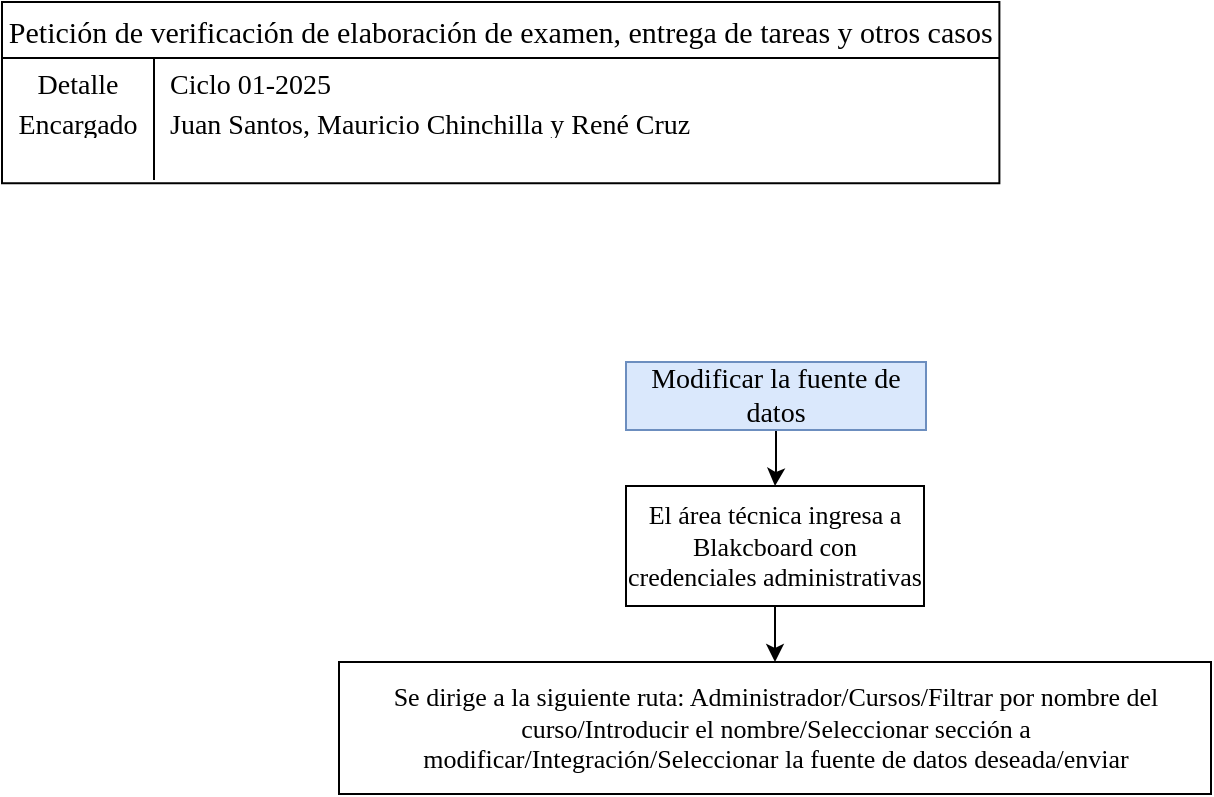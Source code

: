 <mxfile version="28.0.6">
  <diagram name="Página-1" id="Tf-O1PoKeYS_dAqZSy1U">
    <mxGraphModel dx="679" dy="400" grid="0" gridSize="10" guides="1" tooltips="1" connect="1" arrows="1" fold="1" page="1" pageScale="1" pageWidth="827" pageHeight="1169" math="0" shadow="0">
      <root>
        <mxCell id="0" />
        <mxCell id="1" parent="0" />
        <mxCell id="r7PbT8sW4Ydj8A8wUakc-1" value="Petición de verificación de elaboración de examen, entrega de tareas y otros casos" style="shape=table;startSize=28;container=1;collapsible=0;childLayout=tableLayout;fixedRows=1;rowLines=0;fontStyle=0;strokeColor=default;fontSize=15;fontFamily=Times New Roman;" vertex="1" parent="1">
          <mxGeometry x="27" y="36" width="498.697" height="90.612" as="geometry" />
        </mxCell>
        <mxCell id="r7PbT8sW4Ydj8A8wUakc-2" value="" style="shape=tableRow;horizontal=0;startSize=0;swimlaneHead=0;swimlaneBody=0;top=0;left=0;bottom=0;right=0;collapsible=0;dropTarget=0;fillColor=none;points=[[0,0.5],[1,0.5]];portConstraint=eastwest;strokeColor=inherit;fontSize=16;fontFamily=Times New Roman;" vertex="1" parent="r7PbT8sW4Ydj8A8wUakc-1">
          <mxGeometry y="28" width="498.697" height="20" as="geometry" />
        </mxCell>
        <mxCell id="r7PbT8sW4Ydj8A8wUakc-3" value="&lt;font style=&quot;font-size: 14px;&quot;&gt;Detalle&lt;/font&gt;&lt;div&gt;&lt;br&gt;&lt;/div&gt;" style="shape=partialRectangle;html=1;whiteSpace=wrap;connectable=0;fillColor=none;top=0;left=0;bottom=0;right=0;overflow=hidden;pointerEvents=1;strokeColor=inherit;fontSize=16;fontFamily=Times New Roman;" vertex="1" parent="r7PbT8sW4Ydj8A8wUakc-2">
          <mxGeometry width="76" height="20" as="geometry">
            <mxRectangle width="76" height="20" as="alternateBounds" />
          </mxGeometry>
        </mxCell>
        <mxCell id="r7PbT8sW4Ydj8A8wUakc-4" value="&lt;font style=&quot;font-size: 14px;&quot;&gt;Ciclo 01-2025&lt;/font&gt;" style="shape=partialRectangle;html=1;whiteSpace=wrap;connectable=0;fillColor=none;top=0;left=0;bottom=0;right=0;align=left;spacingLeft=6;overflow=hidden;strokeColor=inherit;fontSize=16;fontFamily=Times New Roman;" vertex="1" parent="r7PbT8sW4Ydj8A8wUakc-2">
          <mxGeometry x="76" width="423" height="20" as="geometry">
            <mxRectangle width="423" height="20" as="alternateBounds" />
          </mxGeometry>
        </mxCell>
        <mxCell id="r7PbT8sW4Ydj8A8wUakc-5" value="" style="shape=tableRow;horizontal=0;startSize=0;swimlaneHead=0;swimlaneBody=0;top=0;left=0;bottom=0;right=0;collapsible=0;dropTarget=0;fillColor=none;points=[[0,0.5],[1,0.5]];portConstraint=eastwest;strokeColor=inherit;fontSize=16;fontFamily=Times New Roman;" vertex="1" parent="r7PbT8sW4Ydj8A8wUakc-1">
          <mxGeometry y="48" width="498.697" height="21" as="geometry" />
        </mxCell>
        <mxCell id="r7PbT8sW4Ydj8A8wUakc-6" value="&lt;font style=&quot;font-size: 14px;&quot;&gt;Encargado&lt;/font&gt;" style="shape=partialRectangle;html=1;whiteSpace=wrap;connectable=0;fillColor=none;top=0;left=0;bottom=0;right=0;overflow=hidden;strokeColor=inherit;fontSize=16;fontFamily=Times New Roman;" vertex="1" parent="r7PbT8sW4Ydj8A8wUakc-5">
          <mxGeometry width="76" height="21" as="geometry">
            <mxRectangle width="76" height="21" as="alternateBounds" />
          </mxGeometry>
        </mxCell>
        <mxCell id="r7PbT8sW4Ydj8A8wUakc-7" value="&lt;span style=&quot;font-size: 14px;&quot;&gt;Juan Santos, Mauricio Chinchilla y René Cruz&lt;/span&gt;" style="shape=partialRectangle;html=1;whiteSpace=wrap;connectable=0;fillColor=none;top=0;left=0;bottom=0;right=0;align=left;spacingLeft=6;overflow=hidden;strokeColor=inherit;fontSize=16;fontFamily=Times New Roman;" vertex="1" parent="r7PbT8sW4Ydj8A8wUakc-5">
          <mxGeometry x="76" width="423" height="21" as="geometry">
            <mxRectangle width="423" height="21" as="alternateBounds" />
          </mxGeometry>
        </mxCell>
        <mxCell id="r7PbT8sW4Ydj8A8wUakc-8" value="" style="shape=tableRow;horizontal=0;startSize=0;swimlaneHead=0;swimlaneBody=0;top=0;left=0;bottom=0;right=0;collapsible=0;dropTarget=0;fillColor=none;points=[[0,0.5],[1,0.5]];portConstraint=eastwest;strokeColor=inherit;fontSize=16;fontFamily=Times New Roman;" vertex="1" parent="r7PbT8sW4Ydj8A8wUakc-1">
          <mxGeometry y="69" width="498.697" height="20" as="geometry" />
        </mxCell>
        <mxCell id="r7PbT8sW4Ydj8A8wUakc-9" value="" style="shape=partialRectangle;html=1;whiteSpace=wrap;connectable=0;fillColor=none;top=0;left=0;bottom=0;right=0;overflow=hidden;strokeColor=inherit;fontSize=16;fontFamily=Times New Roman;" vertex="1" parent="r7PbT8sW4Ydj8A8wUakc-8">
          <mxGeometry width="76" height="20" as="geometry">
            <mxRectangle width="76" height="20" as="alternateBounds" />
          </mxGeometry>
        </mxCell>
        <mxCell id="r7PbT8sW4Ydj8A8wUakc-10" value="" style="shape=partialRectangle;html=1;whiteSpace=wrap;connectable=0;fillColor=none;top=0;left=0;bottom=0;right=0;align=left;spacingLeft=6;overflow=hidden;strokeColor=inherit;fontSize=16;fontFamily=Times New Roman;" vertex="1" parent="r7PbT8sW4Ydj8A8wUakc-8">
          <mxGeometry x="76" width="423" height="20" as="geometry">
            <mxRectangle width="423" height="20" as="alternateBounds" />
          </mxGeometry>
        </mxCell>
        <mxCell id="r7PbT8sW4Ydj8A8wUakc-11" value="" style="edgeStyle=orthogonalEdgeStyle;rounded=0;orthogonalLoop=1;jettySize=auto;html=1;" edge="1" parent="1" source="r7PbT8sW4Ydj8A8wUakc-12" target="r7PbT8sW4Ydj8A8wUakc-14">
          <mxGeometry relative="1" as="geometry" />
        </mxCell>
        <mxCell id="r7PbT8sW4Ydj8A8wUakc-12" value="&lt;span style=&quot;font-size: 14px;&quot;&gt;Modificar la fuente de datos&lt;/span&gt;" style="rounded=0;whiteSpace=wrap;html=1;fillColor=#dae8fc;strokeColor=#6c8ebf;fontFamily=Times New Roman;fontSize=13;" vertex="1" parent="1">
          <mxGeometry x="339" y="216" width="150" height="34" as="geometry" />
        </mxCell>
        <mxCell id="r7PbT8sW4Ydj8A8wUakc-13" value="" style="edgeStyle=orthogonalEdgeStyle;rounded=0;orthogonalLoop=1;jettySize=auto;html=1;" edge="1" parent="1" source="r7PbT8sW4Ydj8A8wUakc-14" target="r7PbT8sW4Ydj8A8wUakc-15">
          <mxGeometry relative="1" as="geometry" />
        </mxCell>
        <mxCell id="r7PbT8sW4Ydj8A8wUakc-14" value="El área técnica ingresa a Blakcboard con credenciales administrativas" style="whiteSpace=wrap;html=1;fontSize=13;fontFamily=Times New Roman;rounded=0;" vertex="1" parent="1">
          <mxGeometry x="339" y="278" width="149" height="60" as="geometry" />
        </mxCell>
        <mxCell id="r7PbT8sW4Ydj8A8wUakc-15" value="Se dirige a la siguiente ruta: Administrador/Cursos/Filtrar por nombre del curso/Introducir el nombre/Seleccionar sección a modificar/Integración/Seleccionar la fuente de datos deseada/enviar" style="whiteSpace=wrap;html=1;fontSize=13;fontFamily=Times New Roman;rounded=0;" vertex="1" parent="1">
          <mxGeometry x="195.5" y="366" width="436" height="66" as="geometry" />
        </mxCell>
      </root>
    </mxGraphModel>
  </diagram>
</mxfile>

